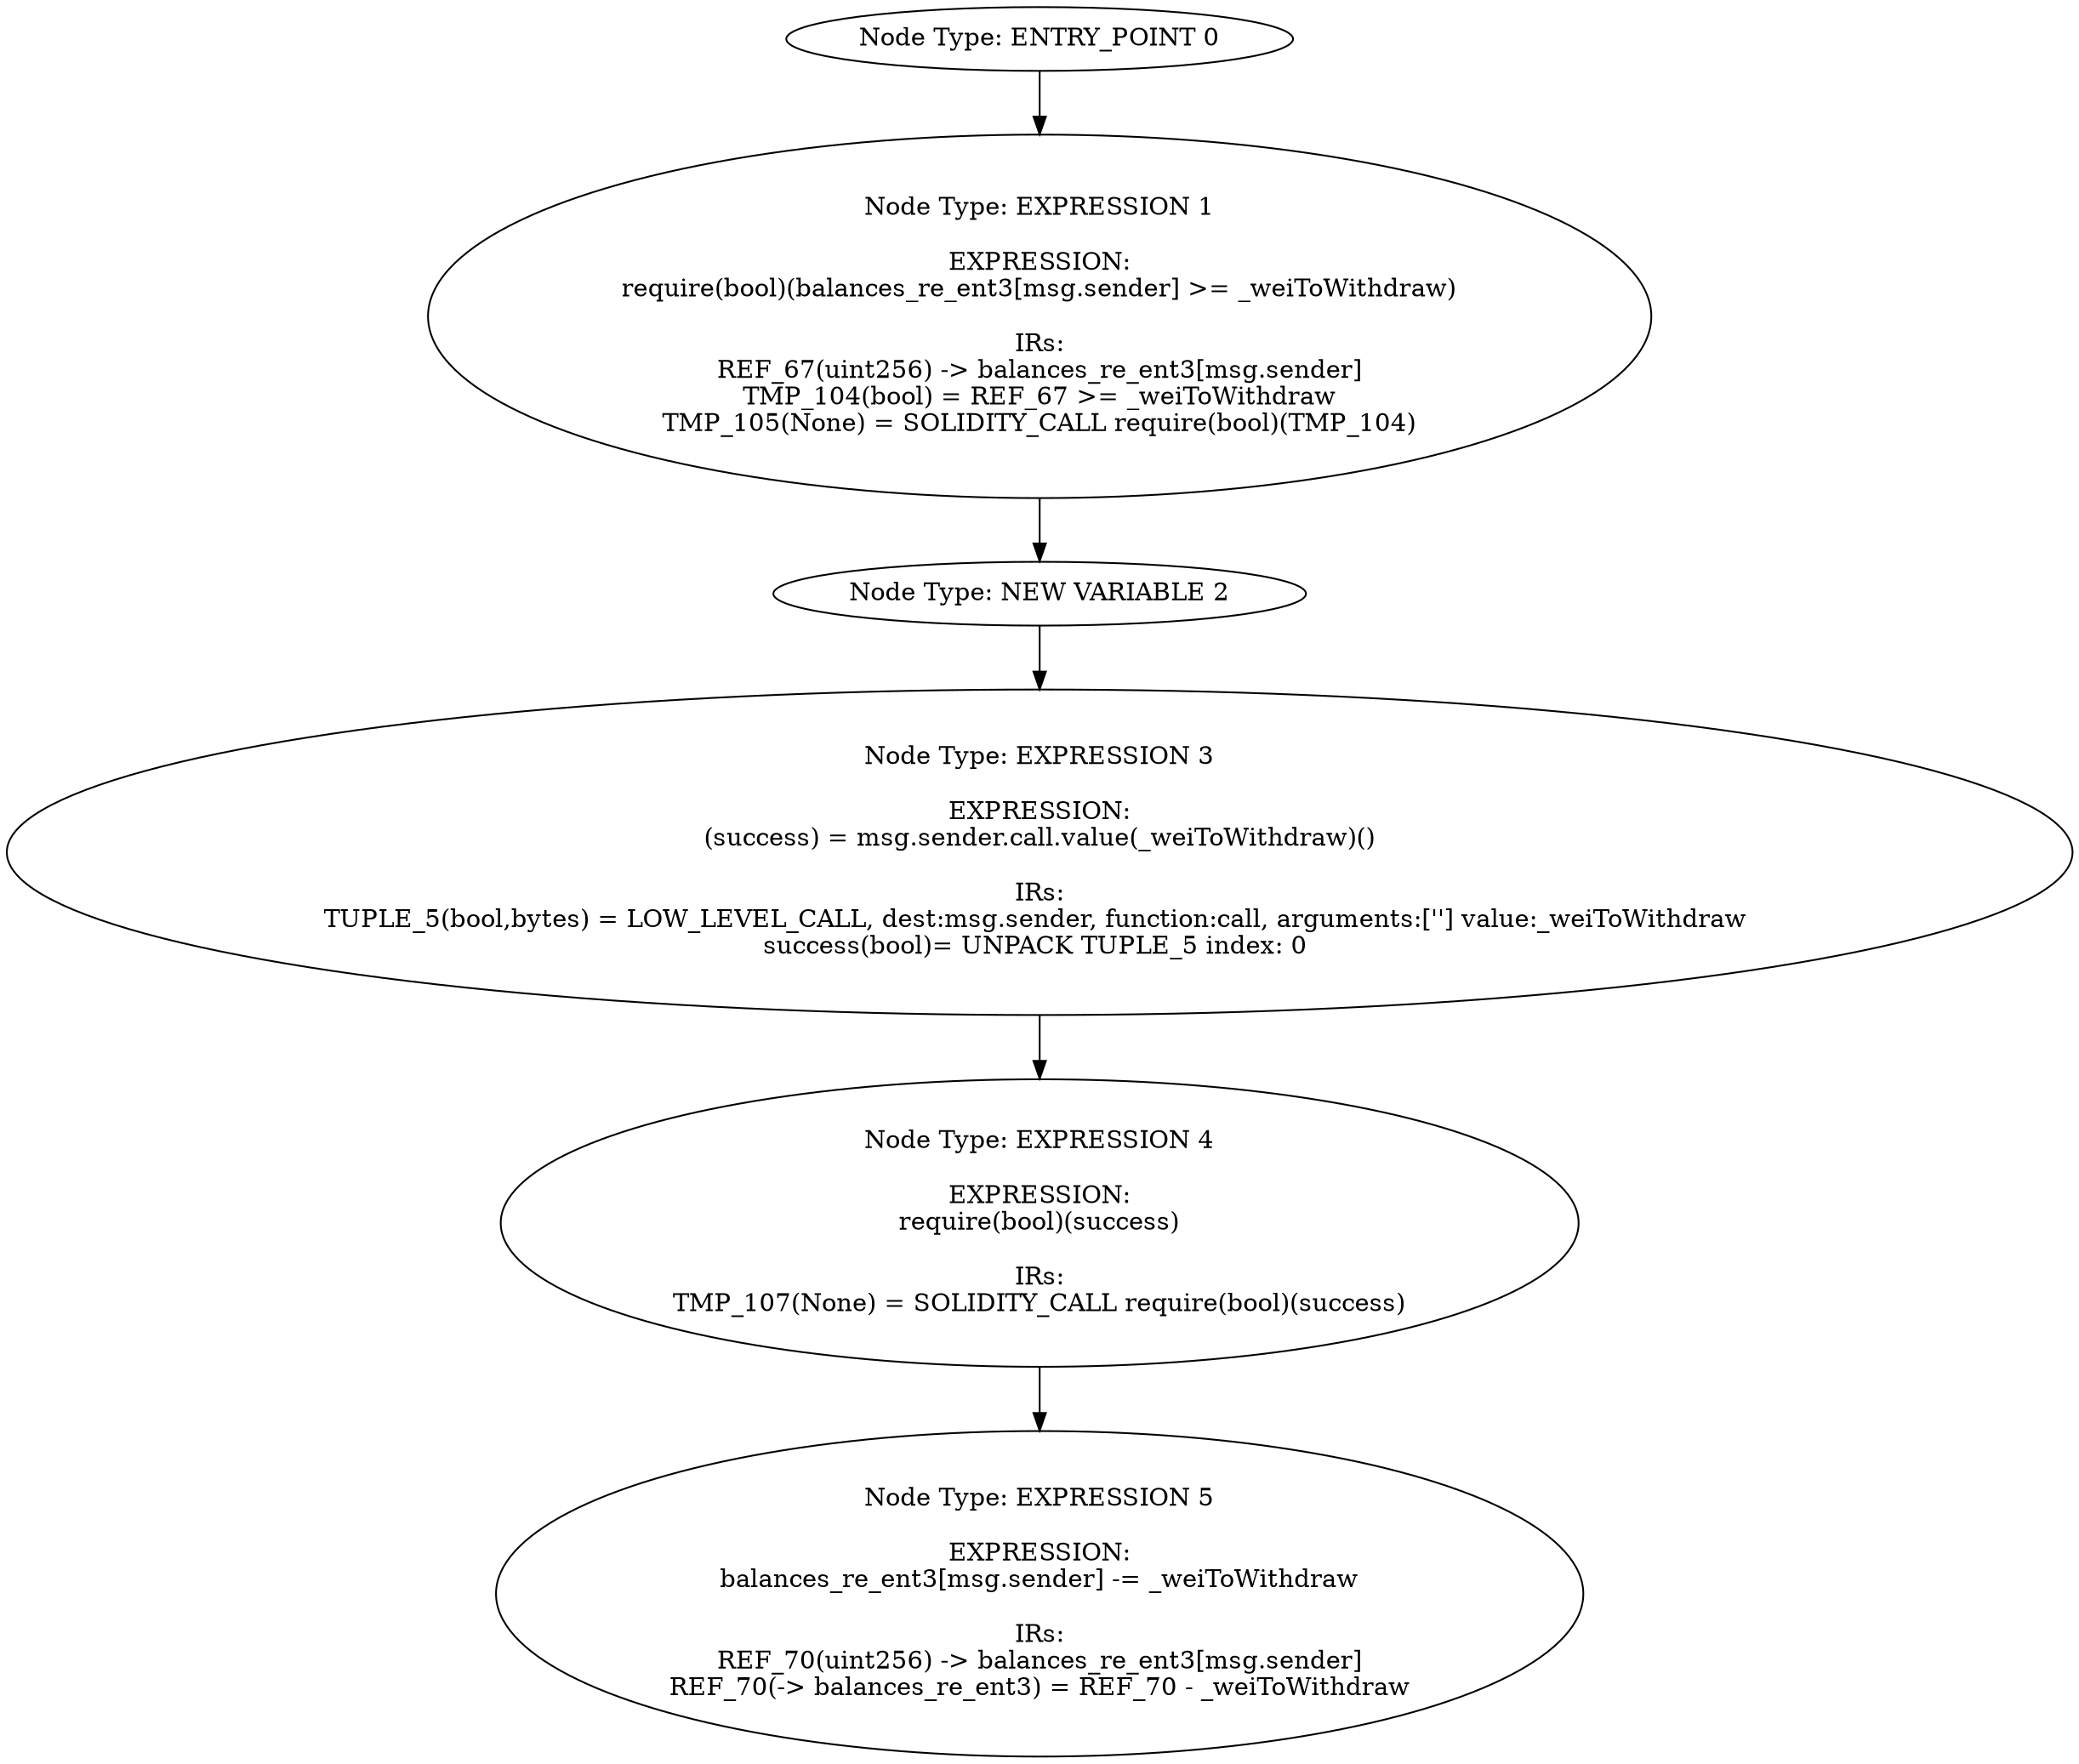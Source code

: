 digraph{
0[label="Node Type: ENTRY_POINT 0
"];
0->1;
1[label="Node Type: EXPRESSION 1

EXPRESSION:
require(bool)(balances_re_ent3[msg.sender] >= _weiToWithdraw)

IRs:
REF_67(uint256) -> balances_re_ent3[msg.sender]
TMP_104(bool) = REF_67 >= _weiToWithdraw
TMP_105(None) = SOLIDITY_CALL require(bool)(TMP_104)"];
1->2;
2[label="Node Type: NEW VARIABLE 2
"];
2->3;
3[label="Node Type: EXPRESSION 3

EXPRESSION:
(success) = msg.sender.call.value(_weiToWithdraw)()

IRs:
TUPLE_5(bool,bytes) = LOW_LEVEL_CALL, dest:msg.sender, function:call, arguments:[''] value:_weiToWithdraw 
success(bool)= UNPACK TUPLE_5 index: 0 "];
3->4;
4[label="Node Type: EXPRESSION 4

EXPRESSION:
require(bool)(success)

IRs:
TMP_107(None) = SOLIDITY_CALL require(bool)(success)"];
4->5;
5[label="Node Type: EXPRESSION 5

EXPRESSION:
balances_re_ent3[msg.sender] -= _weiToWithdraw

IRs:
REF_70(uint256) -> balances_re_ent3[msg.sender]
REF_70(-> balances_re_ent3) = REF_70 - _weiToWithdraw"];
}
